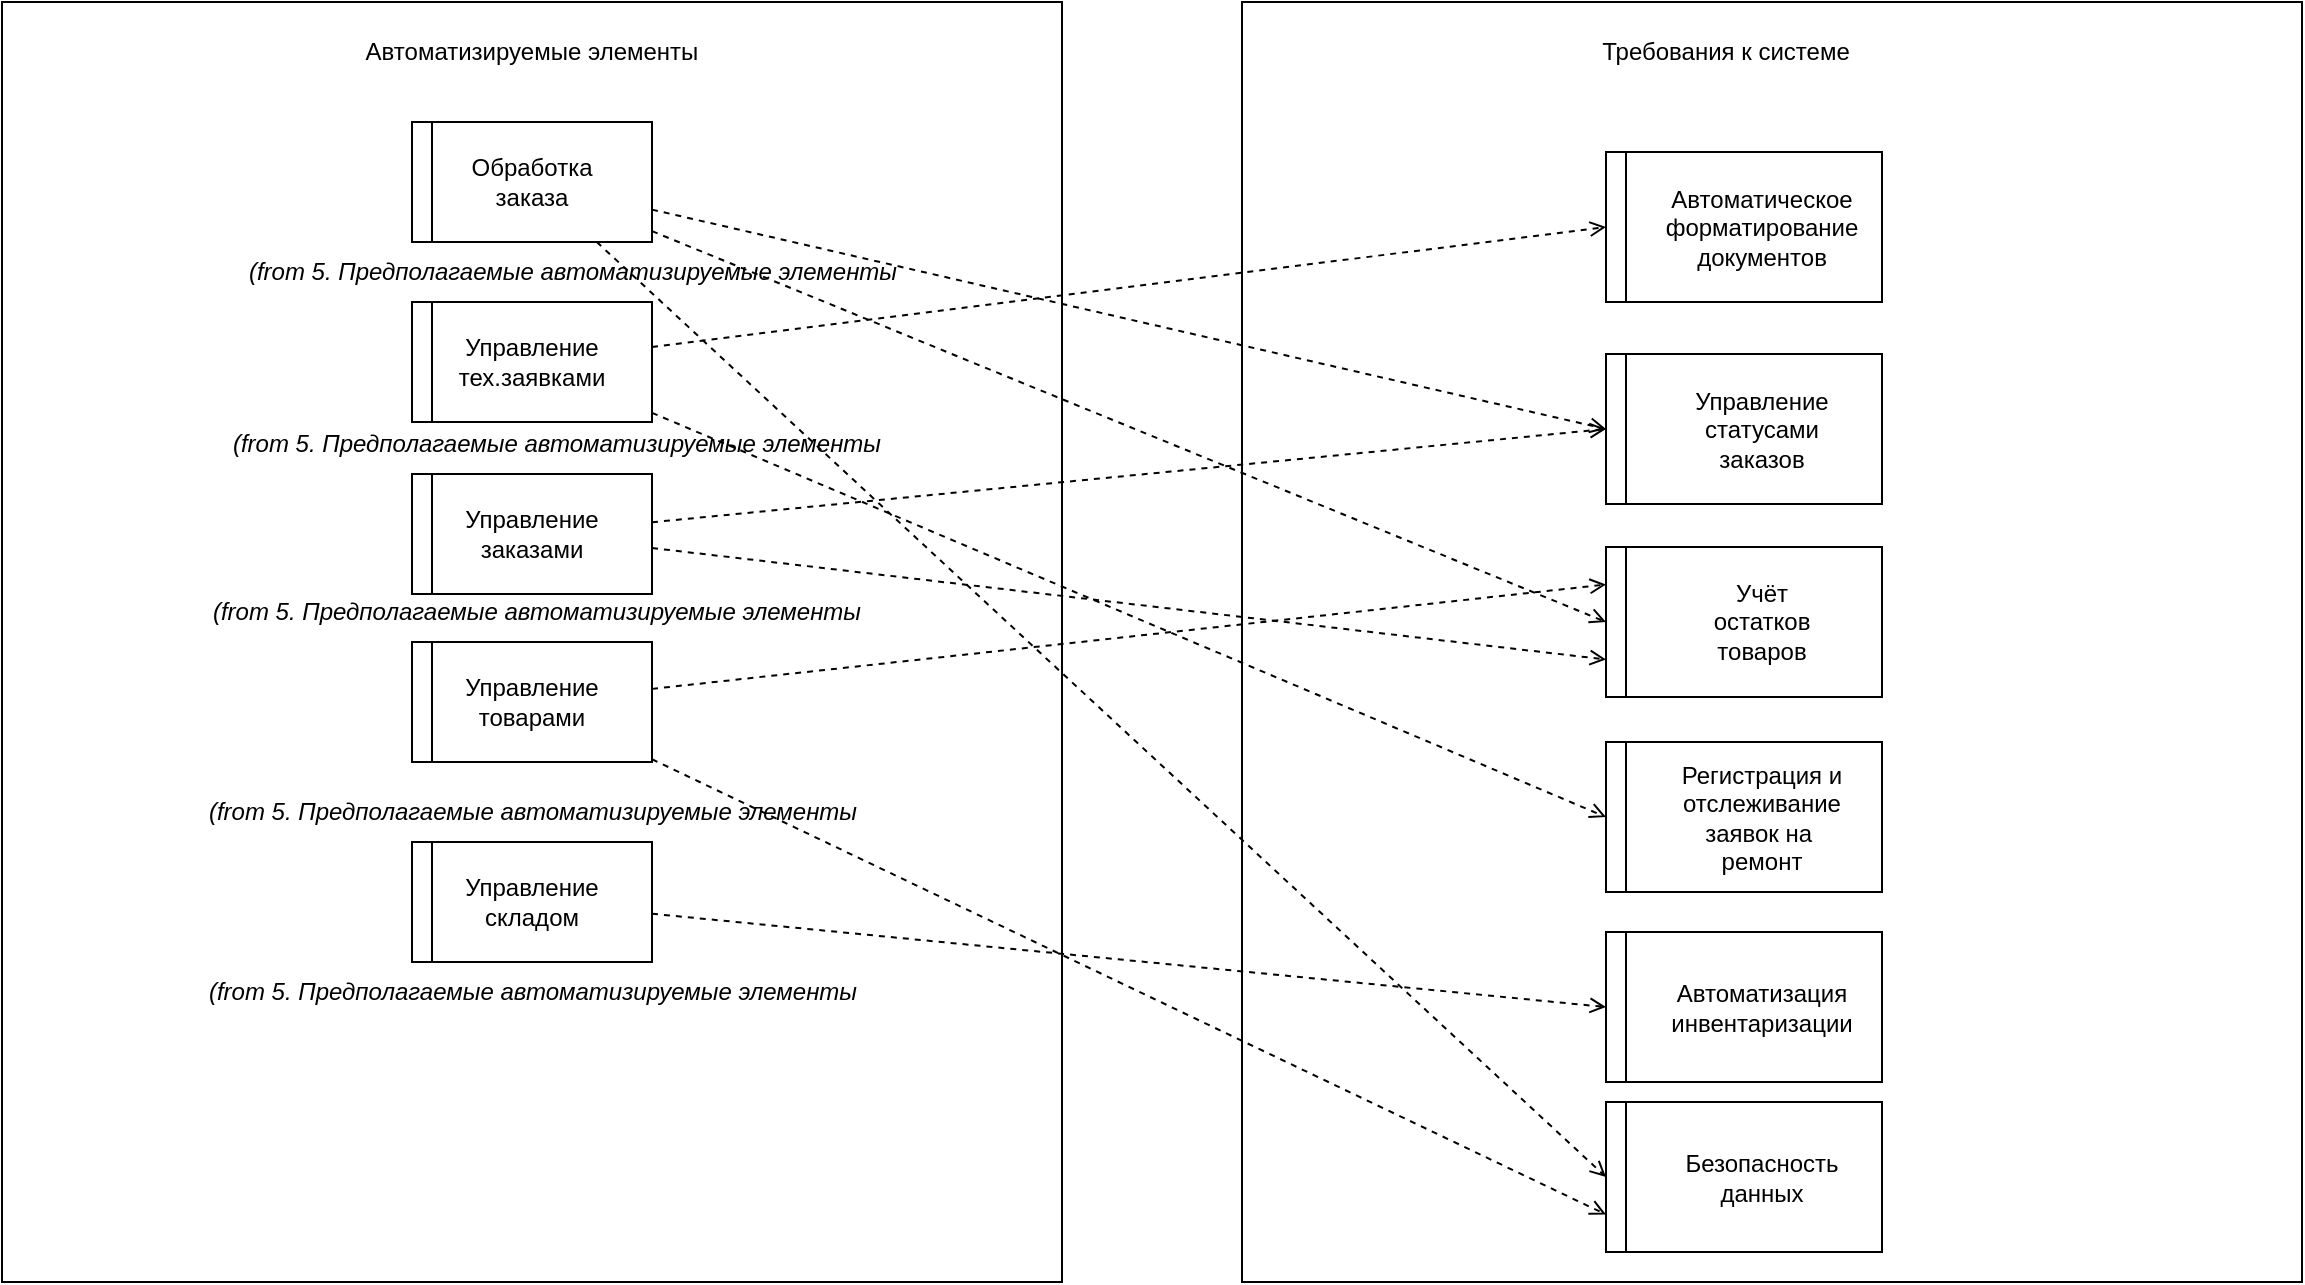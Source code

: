 <mxfile version="24.4.4" type="device">
  <diagram name="Страница — 1" id="3eyvnUf1IJnXMaN2rb7C">
    <mxGraphModel dx="2220" dy="766" grid="1" gridSize="10" guides="1" tooltips="1" connect="1" arrows="1" fold="1" page="1" pageScale="1" pageWidth="827" pageHeight="1169" math="0" shadow="0">
      <root>
        <mxCell id="0" />
        <mxCell id="1" parent="0" />
        <mxCell id="HjgIF1_3ZtL_Il0yvQmo-1" value="" style="rounded=0;whiteSpace=wrap;html=1;" vertex="1" parent="1">
          <mxGeometry x="-170" y="100" width="530" height="640" as="geometry" />
        </mxCell>
        <mxCell id="HjgIF1_3ZtL_Il0yvQmo-2" value="Автоматизируемые элементы" style="text;html=1;align=center;verticalAlign=middle;whiteSpace=wrap;rounded=0;" vertex="1" parent="1">
          <mxGeometry x="-40" y="110" width="270" height="30" as="geometry" />
        </mxCell>
        <mxCell id="HjgIF1_3ZtL_Il0yvQmo-3" value="" style="rounded=0;whiteSpace=wrap;html=1;" vertex="1" parent="1">
          <mxGeometry x="450" y="100" width="530" height="640" as="geometry" />
        </mxCell>
        <mxCell id="HjgIF1_3ZtL_Il0yvQmo-4" value="Требования к системе&lt;span style=&quot;color: rgba(0, 0, 0, 0); font-family: monospace; font-size: 0px; text-align: start; text-wrap: nowrap;&quot;&gt;%3CmxGraphModel%3E%3Croot%3E%3CmxCell%20id%3D%220%22%2F%3E%3CmxCell%20id%3D%221%22%20parent%3D%220%22%2F%3E%3CmxCell%20id%3D%222%22%20value%3D%22%22%20style%3D%22rounded%3D0%3BwhiteSpace%3Dwrap%3Bhtml%3D1%3B%22%20vertex%3D%221%22%20parent%3D%221%22%3E%3CmxGeometry%20x%3D%2280%22%20y%3D%22310%22%20width%3D%22120%22%20height%3D%2260%22%20as%3D%22geometry%22%2F%3E%3C%2FmxCell%3E%3C%2Froot%3E%3C%2FmxGraphModel%3E&lt;/span&gt;" style="text;html=1;align=center;verticalAlign=middle;whiteSpace=wrap;rounded=0;" vertex="1" parent="1">
          <mxGeometry x="557" y="110" width="270" height="30" as="geometry" />
        </mxCell>
        <mxCell id="HjgIF1_3ZtL_Il0yvQmo-47" style="rounded=0;orthogonalLoop=1;jettySize=auto;html=1;entryX=0;entryY=0.5;entryDx=0;entryDy=0;dashed=1;endArrow=open;endFill=0;" edge="1" parent="1" source="HjgIF1_3ZtL_Il0yvQmo-6" target="HjgIF1_3ZtL_Il0yvQmo-33">
          <mxGeometry relative="1" as="geometry" />
        </mxCell>
        <mxCell id="HjgIF1_3ZtL_Il0yvQmo-48" style="rounded=0;orthogonalLoop=1;jettySize=auto;html=1;entryX=0;entryY=0.5;entryDx=0;entryDy=0;dashed=1;endArrow=open;endFill=0;" edge="1" parent="1" source="HjgIF1_3ZtL_Il0yvQmo-6" target="HjgIF1_3ZtL_Il0yvQmo-36">
          <mxGeometry relative="1" as="geometry" />
        </mxCell>
        <mxCell id="HjgIF1_3ZtL_Il0yvQmo-49" style="rounded=0;orthogonalLoop=1;jettySize=auto;html=1;entryX=0;entryY=0.5;entryDx=0;entryDy=0;dashed=1;endArrow=open;endFill=0;" edge="1" parent="1" source="HjgIF1_3ZtL_Il0yvQmo-6" target="HjgIF1_3ZtL_Il0yvQmo-45">
          <mxGeometry relative="1" as="geometry" />
        </mxCell>
        <mxCell id="HjgIF1_3ZtL_Il0yvQmo-6" value="" style="rounded=0;whiteSpace=wrap;html=1;" vertex="1" parent="1">
          <mxGeometry x="35" y="160" width="120" height="60" as="geometry" />
        </mxCell>
        <mxCell id="HjgIF1_3ZtL_Il0yvQmo-7" value="" style="rounded=0;whiteSpace=wrap;html=1;" vertex="1" parent="1">
          <mxGeometry x="35" y="160" width="10" height="60" as="geometry" />
        </mxCell>
        <mxCell id="HjgIF1_3ZtL_Il0yvQmo-8" value="Обработка заказа" style="text;html=1;align=center;verticalAlign=middle;whiteSpace=wrap;rounded=0;" vertex="1" parent="1">
          <mxGeometry x="65" y="175" width="60" height="30" as="geometry" />
        </mxCell>
        <mxCell id="HjgIF1_3ZtL_Il0yvQmo-52" style="rounded=0;orthogonalLoop=1;jettySize=auto;html=1;entryX=0;entryY=0.5;entryDx=0;entryDy=0;dashed=1;endArrow=open;endFill=0;" edge="1" parent="1" source="HjgIF1_3ZtL_Il0yvQmo-9" target="HjgIF1_3ZtL_Il0yvQmo-33">
          <mxGeometry relative="1" as="geometry" />
        </mxCell>
        <mxCell id="HjgIF1_3ZtL_Il0yvQmo-53" style="rounded=0;orthogonalLoop=1;jettySize=auto;html=1;entryX=0;entryY=0.75;entryDx=0;entryDy=0;dashed=1;endArrow=open;endFill=0;" edge="1" parent="1" source="HjgIF1_3ZtL_Il0yvQmo-9" target="HjgIF1_3ZtL_Il0yvQmo-36">
          <mxGeometry relative="1" as="geometry" />
        </mxCell>
        <mxCell id="HjgIF1_3ZtL_Il0yvQmo-9" value="" style="rounded=0;whiteSpace=wrap;html=1;" vertex="1" parent="1">
          <mxGeometry x="35" y="336" width="120" height="60" as="geometry" />
        </mxCell>
        <mxCell id="HjgIF1_3ZtL_Il0yvQmo-10" value="" style="rounded=0;whiteSpace=wrap;html=1;" vertex="1" parent="1">
          <mxGeometry x="35" y="336" width="10" height="60" as="geometry" />
        </mxCell>
        <mxCell id="HjgIF1_3ZtL_Il0yvQmo-11" value="Управление заказами" style="text;html=1;align=center;verticalAlign=middle;whiteSpace=wrap;rounded=0;" vertex="1" parent="1">
          <mxGeometry x="65" y="351" width="60" height="30" as="geometry" />
        </mxCell>
        <mxCell id="HjgIF1_3ZtL_Il0yvQmo-51" style="rounded=0;orthogonalLoop=1;jettySize=auto;html=1;entryX=0;entryY=0.5;entryDx=0;entryDy=0;dashed=1;endArrow=open;endFill=0;" edge="1" parent="1" source="HjgIF1_3ZtL_Il0yvQmo-12" target="HjgIF1_3ZtL_Il0yvQmo-42">
          <mxGeometry relative="1" as="geometry" />
        </mxCell>
        <mxCell id="HjgIF1_3ZtL_Il0yvQmo-12" value="" style="rounded=0;whiteSpace=wrap;html=1;" vertex="1" parent="1">
          <mxGeometry x="35" y="520" width="120" height="60" as="geometry" />
        </mxCell>
        <mxCell id="HjgIF1_3ZtL_Il0yvQmo-13" value="" style="rounded=0;whiteSpace=wrap;html=1;" vertex="1" parent="1">
          <mxGeometry x="35" y="520" width="10" height="60" as="geometry" />
        </mxCell>
        <mxCell id="HjgIF1_3ZtL_Il0yvQmo-14" value="Управление складом" style="text;html=1;align=center;verticalAlign=middle;whiteSpace=wrap;rounded=0;" vertex="1" parent="1">
          <mxGeometry x="65" y="535" width="60" height="30" as="geometry" />
        </mxCell>
        <mxCell id="HjgIF1_3ZtL_Il0yvQmo-50" style="rounded=0;orthogonalLoop=1;jettySize=auto;html=1;entryX=0;entryY=0.5;entryDx=0;entryDy=0;endArrow=open;endFill=0;dashed=1;" edge="1" parent="1" source="HjgIF1_3ZtL_Il0yvQmo-15" target="HjgIF1_3ZtL_Il0yvQmo-39">
          <mxGeometry relative="1" as="geometry" />
        </mxCell>
        <mxCell id="HjgIF1_3ZtL_Il0yvQmo-56" style="rounded=0;orthogonalLoop=1;jettySize=auto;html=1;entryX=0;entryY=0.5;entryDx=0;entryDy=0;dashed=1;endArrow=open;endFill=0;" edge="1" parent="1" source="HjgIF1_3ZtL_Il0yvQmo-15" target="HjgIF1_3ZtL_Il0yvQmo-30">
          <mxGeometry relative="1" as="geometry" />
        </mxCell>
        <mxCell id="HjgIF1_3ZtL_Il0yvQmo-15" value="" style="rounded=0;whiteSpace=wrap;html=1;" vertex="1" parent="1">
          <mxGeometry x="35" y="250" width="120" height="60" as="geometry" />
        </mxCell>
        <mxCell id="HjgIF1_3ZtL_Il0yvQmo-16" value="" style="rounded=0;whiteSpace=wrap;html=1;" vertex="1" parent="1">
          <mxGeometry x="35" y="250" width="10" height="60" as="geometry" />
        </mxCell>
        <mxCell id="HjgIF1_3ZtL_Il0yvQmo-17" value="Управление тех.заявками" style="text;html=1;align=center;verticalAlign=middle;whiteSpace=wrap;rounded=0;" vertex="1" parent="1">
          <mxGeometry x="65" y="265" width="60" height="30" as="geometry" />
        </mxCell>
        <mxCell id="HjgIF1_3ZtL_Il0yvQmo-54" style="rounded=0;orthogonalLoop=1;jettySize=auto;html=1;entryX=0;entryY=0.25;entryDx=0;entryDy=0;dashed=1;endArrow=open;endFill=0;" edge="1" parent="1" source="HjgIF1_3ZtL_Il0yvQmo-18" target="HjgIF1_3ZtL_Il0yvQmo-36">
          <mxGeometry relative="1" as="geometry" />
        </mxCell>
        <mxCell id="HjgIF1_3ZtL_Il0yvQmo-55" style="rounded=0;orthogonalLoop=1;jettySize=auto;html=1;entryX=0;entryY=0.75;entryDx=0;entryDy=0;dashed=1;endArrow=open;endFill=0;" edge="1" parent="1" source="HjgIF1_3ZtL_Il0yvQmo-18" target="HjgIF1_3ZtL_Il0yvQmo-45">
          <mxGeometry relative="1" as="geometry" />
        </mxCell>
        <mxCell id="HjgIF1_3ZtL_Il0yvQmo-18" value="" style="rounded=0;whiteSpace=wrap;html=1;" vertex="1" parent="1">
          <mxGeometry x="35" y="420" width="120" height="60" as="geometry" />
        </mxCell>
        <mxCell id="HjgIF1_3ZtL_Il0yvQmo-19" value="" style="rounded=0;whiteSpace=wrap;html=1;" vertex="1" parent="1">
          <mxGeometry x="35" y="420" width="10" height="60" as="geometry" />
        </mxCell>
        <mxCell id="HjgIF1_3ZtL_Il0yvQmo-20" value="Управление товарами" style="text;html=1;align=center;verticalAlign=middle;whiteSpace=wrap;rounded=0;" vertex="1" parent="1">
          <mxGeometry x="65" y="435" width="60" height="30" as="geometry" />
        </mxCell>
        <mxCell id="HjgIF1_3ZtL_Il0yvQmo-21" value="&lt;i&gt;(from 5. Предполагаемые автоматизируемые элементы&lt;/i&gt;" style="text;html=1;align=center;verticalAlign=middle;whiteSpace=wrap;rounded=0;" vertex="1" parent="1">
          <mxGeometry x="-62" y="220" width="355" height="30" as="geometry" />
        </mxCell>
        <mxCell id="HjgIF1_3ZtL_Il0yvQmo-22" value="&lt;i&gt;(from 5. Предполагаемые автоматизируемые элементы&lt;/i&gt;" style="text;html=1;align=center;verticalAlign=middle;whiteSpace=wrap;rounded=0;" vertex="1" parent="1">
          <mxGeometry x="-82.5" y="580" width="355" height="30" as="geometry" />
        </mxCell>
        <mxCell id="HjgIF1_3ZtL_Il0yvQmo-23" value="&lt;i&gt;(from 5. Предполагаемые автоматизируемые элементы&lt;/i&gt;" style="text;html=1;align=center;verticalAlign=middle;whiteSpace=wrap;rounded=0;" vertex="1" parent="1">
          <mxGeometry x="-82.5" y="490" width="355" height="30" as="geometry" />
        </mxCell>
        <mxCell id="HjgIF1_3ZtL_Il0yvQmo-24" value="&lt;i&gt;(from 5. Предполагаемые автоматизируемые элементы&lt;/i&gt;" style="text;html=1;align=center;verticalAlign=middle;whiteSpace=wrap;rounded=0;" vertex="1" parent="1">
          <mxGeometry x="-70" y="306" width="355" height="30" as="geometry" />
        </mxCell>
        <mxCell id="HjgIF1_3ZtL_Il0yvQmo-25" value="&lt;i&gt;(from 5. Предполагаемые автоматизируемые элементы&lt;/i&gt;" style="text;html=1;align=center;verticalAlign=middle;whiteSpace=wrap;rounded=0;" vertex="1" parent="1">
          <mxGeometry x="-80" y="390" width="355" height="30" as="geometry" />
        </mxCell>
        <mxCell id="HjgIF1_3ZtL_Il0yvQmo-29" value="" style="rounded=0;whiteSpace=wrap;html=1;" vertex="1" parent="1">
          <mxGeometry x="632" y="175" width="138" height="75" as="geometry" />
        </mxCell>
        <mxCell id="HjgIF1_3ZtL_Il0yvQmo-30" value="" style="rounded=0;whiteSpace=wrap;html=1;" vertex="1" parent="1">
          <mxGeometry x="632" y="175" width="10" height="75" as="geometry" />
        </mxCell>
        <mxCell id="HjgIF1_3ZtL_Il0yvQmo-31" value="Автоматическое форматирование документов" style="text;html=1;align=center;verticalAlign=middle;whiteSpace=wrap;rounded=0;" vertex="1" parent="1">
          <mxGeometry x="680" y="197.5" width="60" height="30" as="geometry" />
        </mxCell>
        <mxCell id="HjgIF1_3ZtL_Il0yvQmo-32" value="" style="rounded=0;whiteSpace=wrap;html=1;" vertex="1" parent="1">
          <mxGeometry x="632" y="276" width="138" height="75" as="geometry" />
        </mxCell>
        <mxCell id="HjgIF1_3ZtL_Il0yvQmo-33" value="" style="rounded=0;whiteSpace=wrap;html=1;" vertex="1" parent="1">
          <mxGeometry x="632" y="276" width="10" height="75" as="geometry" />
        </mxCell>
        <mxCell id="HjgIF1_3ZtL_Il0yvQmo-34" value="Управление статусами заказов" style="text;html=1;align=center;verticalAlign=middle;whiteSpace=wrap;rounded=0;" vertex="1" parent="1">
          <mxGeometry x="680" y="298.5" width="60" height="30" as="geometry" />
        </mxCell>
        <mxCell id="HjgIF1_3ZtL_Il0yvQmo-35" value="" style="rounded=0;whiteSpace=wrap;html=1;" vertex="1" parent="1">
          <mxGeometry x="632" y="372.5" width="138" height="75" as="geometry" />
        </mxCell>
        <mxCell id="HjgIF1_3ZtL_Il0yvQmo-36" value="" style="rounded=0;whiteSpace=wrap;html=1;" vertex="1" parent="1">
          <mxGeometry x="632" y="372.5" width="10" height="75" as="geometry" />
        </mxCell>
        <mxCell id="HjgIF1_3ZtL_Il0yvQmo-37" value="Учёт остатков товаров" style="text;html=1;align=center;verticalAlign=middle;whiteSpace=wrap;rounded=0;" vertex="1" parent="1">
          <mxGeometry x="680" y="395" width="60" height="30" as="geometry" />
        </mxCell>
        <mxCell id="HjgIF1_3ZtL_Il0yvQmo-38" value="" style="rounded=0;whiteSpace=wrap;html=1;" vertex="1" parent="1">
          <mxGeometry x="632" y="470" width="138" height="75" as="geometry" />
        </mxCell>
        <mxCell id="HjgIF1_3ZtL_Il0yvQmo-39" value="" style="rounded=0;whiteSpace=wrap;html=1;" vertex="1" parent="1">
          <mxGeometry x="632" y="470" width="10" height="75" as="geometry" />
        </mxCell>
        <mxCell id="HjgIF1_3ZtL_Il0yvQmo-40" value="Регистрация и отслеживание заявок на&amp;nbsp; ремонт" style="text;html=1;align=center;verticalAlign=middle;whiteSpace=wrap;rounded=0;" vertex="1" parent="1">
          <mxGeometry x="665" y="492.5" width="90" height="30" as="geometry" />
        </mxCell>
        <mxCell id="HjgIF1_3ZtL_Il0yvQmo-41" value="" style="rounded=0;whiteSpace=wrap;html=1;" vertex="1" parent="1">
          <mxGeometry x="632" y="565" width="138" height="75" as="geometry" />
        </mxCell>
        <mxCell id="HjgIF1_3ZtL_Il0yvQmo-42" value="" style="rounded=0;whiteSpace=wrap;html=1;" vertex="1" parent="1">
          <mxGeometry x="632" y="565" width="10" height="75" as="geometry" />
        </mxCell>
        <mxCell id="HjgIF1_3ZtL_Il0yvQmo-43" value="Автоматизация инвентаризации" style="text;html=1;align=center;verticalAlign=middle;whiteSpace=wrap;rounded=0;" vertex="1" parent="1">
          <mxGeometry x="680" y="587.5" width="60" height="30" as="geometry" />
        </mxCell>
        <mxCell id="HjgIF1_3ZtL_Il0yvQmo-44" value="" style="rounded=0;whiteSpace=wrap;html=1;" vertex="1" parent="1">
          <mxGeometry x="632" y="650" width="138" height="75" as="geometry" />
        </mxCell>
        <mxCell id="HjgIF1_3ZtL_Il0yvQmo-45" value="" style="rounded=0;whiteSpace=wrap;html=1;" vertex="1" parent="1">
          <mxGeometry x="632" y="650" width="10" height="75" as="geometry" />
        </mxCell>
        <mxCell id="HjgIF1_3ZtL_Il0yvQmo-46" value="Безопасность данных" style="text;html=1;align=center;verticalAlign=middle;whiteSpace=wrap;rounded=0;" vertex="1" parent="1">
          <mxGeometry x="680" y="672.5" width="60" height="30" as="geometry" />
        </mxCell>
      </root>
    </mxGraphModel>
  </diagram>
</mxfile>
